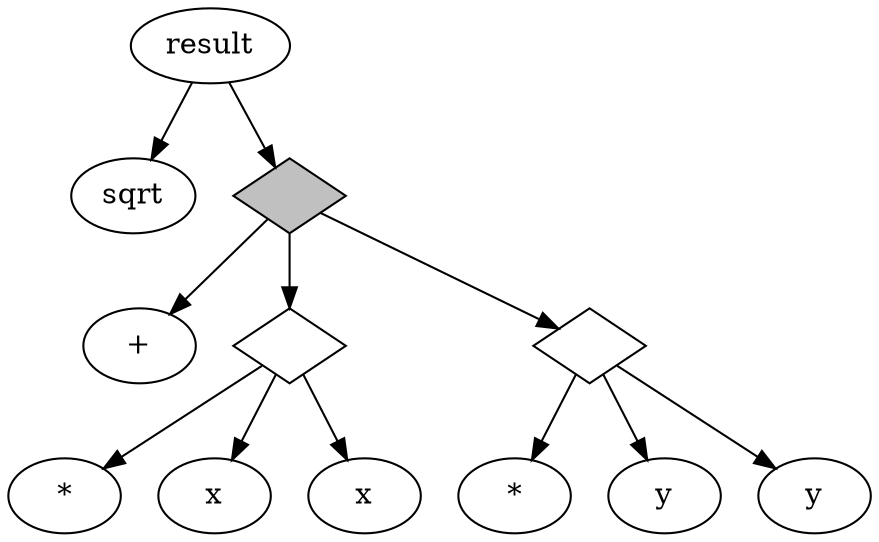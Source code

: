 digraph g {
        node [shape=ellipse];
        result;
        sqrt;
        t1[shape=diamond, label="", style=filled, fillcolor=gray];
        plus[label="+"]
        t2[shape=diamond, label=""];
        t3[shape=diamond, label=""];
        mul1[label="*"];
        x1[label="x"];
        x2[label="x"];
        mul2[label="*"];
        y1[label="y"];
        y2[label="y"];

        result -> sqrt;
        result -> t1;
        t1 -> plus;
        t1 -> t2;
        t1 -> t3;
        t2 -> mul1;
        t2 -> x1;
        t2 -> x2;
        t3 -> mul2;
        t3 -> y1;
        t3 -> y2;
}